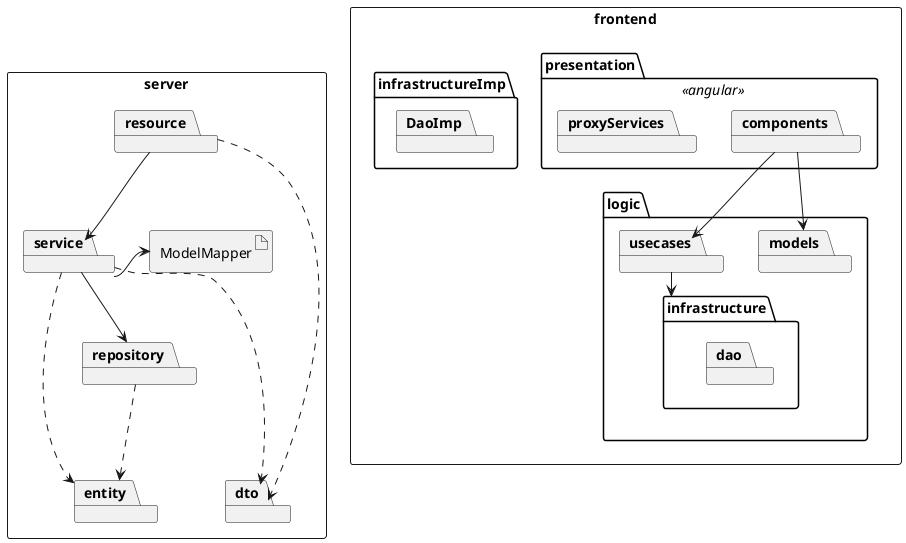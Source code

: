 @startuml

rectangle server {
    package resource
    package service
    package repository
    package entity
    package dto

    artifact ModelMapper

    resource -down-> service
    resource .down.> dto
    service .down..> dto
    service .down.> entity
    service -down-> repository
    service -left-> ModelMapper
    repository .down.> entity
}

rectangle frontend {
    package presentation <<angular>> {
        package components{
        }

        package proxyServices{
        }
    }

    package infrastructureImp{

        package DaoImp{
        }

    }

    package logic {

    package models {
    }

    package usecases {
    }



     package infrastructure {

            package dao {

            }
        }

    }






    components -down-> models
    components -down-> usecases
    usecases -down-> infrastructure


}

@enduml
